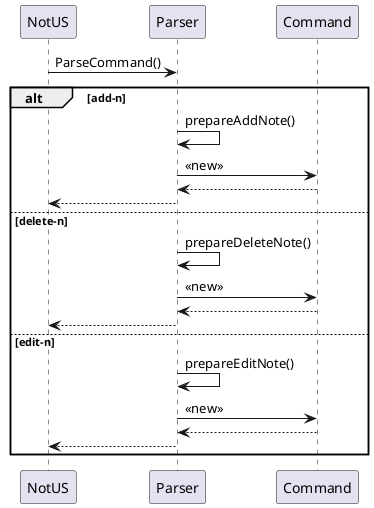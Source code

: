 @startuml
NotUS -> Parser: ParseCommand()

alt add-n
Parser -> Parser: prepareAddNote()
Parser -> Command: <<new>>
Parser <-- Command
NotUS <-- Parser
else delete-n
Parser -> Parser: prepareDeleteNote()
Parser -> Command: <<new>>
Parser <-- Command
NotUS <-- Parser
else edit-n
Parser -> Parser: prepareEditNote()
Parser -> Command: <<new>>
Parser <-- Command
NotUS <-- Parser
end

@enduml

@startuml

-> AddNoteCommand: <<new>>
<-- AddNoteCommand:

@enduml

@startuml

-> DeleteNoteCommand: <<new>>
<-- DeleteNoteCommand:

@enduml

@startuml

-> EditNoteCommand: <<new>>
<-- EditNoteCommand:

@enduml
